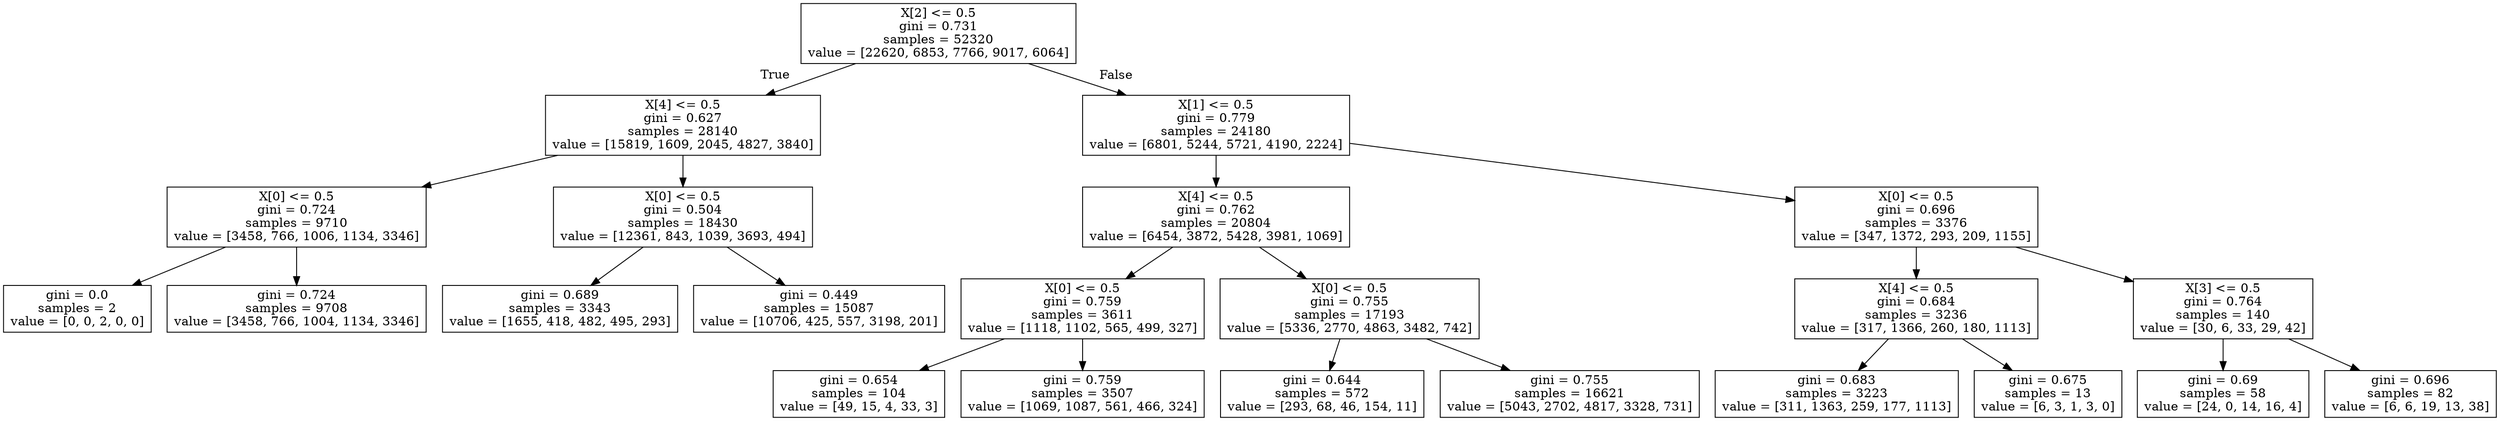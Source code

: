 digraph Tree {
node [shape=box] ;
0 [label="X[2] <= 0.5\ngini = 0.731\nsamples = 52320\nvalue = [22620, 6853, 7766, 9017, 6064]"] ;
1 [label="X[4] <= 0.5\ngini = 0.627\nsamples = 28140\nvalue = [15819, 1609, 2045, 4827, 3840]"] ;
0 -> 1 [labeldistance=2.5, labelangle=45, headlabel="True"] ;
2 [label="X[0] <= 0.5\ngini = 0.724\nsamples = 9710\nvalue = [3458, 766, 1006, 1134, 3346]"] ;
1 -> 2 ;
3 [label="gini = 0.0\nsamples = 2\nvalue = [0, 0, 2, 0, 0]"] ;
2 -> 3 ;
4 [label="gini = 0.724\nsamples = 9708\nvalue = [3458, 766, 1004, 1134, 3346]"] ;
2 -> 4 ;
5 [label="X[0] <= 0.5\ngini = 0.504\nsamples = 18430\nvalue = [12361, 843, 1039, 3693, 494]"] ;
1 -> 5 ;
6 [label="gini = 0.689\nsamples = 3343\nvalue = [1655, 418, 482, 495, 293]"] ;
5 -> 6 ;
7 [label="gini = 0.449\nsamples = 15087\nvalue = [10706, 425, 557, 3198, 201]"] ;
5 -> 7 ;
8 [label="X[1] <= 0.5\ngini = 0.779\nsamples = 24180\nvalue = [6801, 5244, 5721, 4190, 2224]"] ;
0 -> 8 [labeldistance=2.5, labelangle=-45, headlabel="False"] ;
9 [label="X[4] <= 0.5\ngini = 0.762\nsamples = 20804\nvalue = [6454, 3872, 5428, 3981, 1069]"] ;
8 -> 9 ;
10 [label="X[0] <= 0.5\ngini = 0.759\nsamples = 3611\nvalue = [1118, 1102, 565, 499, 327]"] ;
9 -> 10 ;
11 [label="gini = 0.654\nsamples = 104\nvalue = [49, 15, 4, 33, 3]"] ;
10 -> 11 ;
12 [label="gini = 0.759\nsamples = 3507\nvalue = [1069, 1087, 561, 466, 324]"] ;
10 -> 12 ;
13 [label="X[0] <= 0.5\ngini = 0.755\nsamples = 17193\nvalue = [5336, 2770, 4863, 3482, 742]"] ;
9 -> 13 ;
14 [label="gini = 0.644\nsamples = 572\nvalue = [293, 68, 46, 154, 11]"] ;
13 -> 14 ;
15 [label="gini = 0.755\nsamples = 16621\nvalue = [5043, 2702, 4817, 3328, 731]"] ;
13 -> 15 ;
16 [label="X[0] <= 0.5\ngini = 0.696\nsamples = 3376\nvalue = [347, 1372, 293, 209, 1155]"] ;
8 -> 16 ;
17 [label="X[4] <= 0.5\ngini = 0.684\nsamples = 3236\nvalue = [317, 1366, 260, 180, 1113]"] ;
16 -> 17 ;
18 [label="gini = 0.683\nsamples = 3223\nvalue = [311, 1363, 259, 177, 1113]"] ;
17 -> 18 ;
19 [label="gini = 0.675\nsamples = 13\nvalue = [6, 3, 1, 3, 0]"] ;
17 -> 19 ;
20 [label="X[3] <= 0.5\ngini = 0.764\nsamples = 140\nvalue = [30, 6, 33, 29, 42]"] ;
16 -> 20 ;
21 [label="gini = 0.69\nsamples = 58\nvalue = [24, 0, 14, 16, 4]"] ;
20 -> 21 ;
22 [label="gini = 0.696\nsamples = 82\nvalue = [6, 6, 19, 13, 38]"] ;
20 -> 22 ;
}